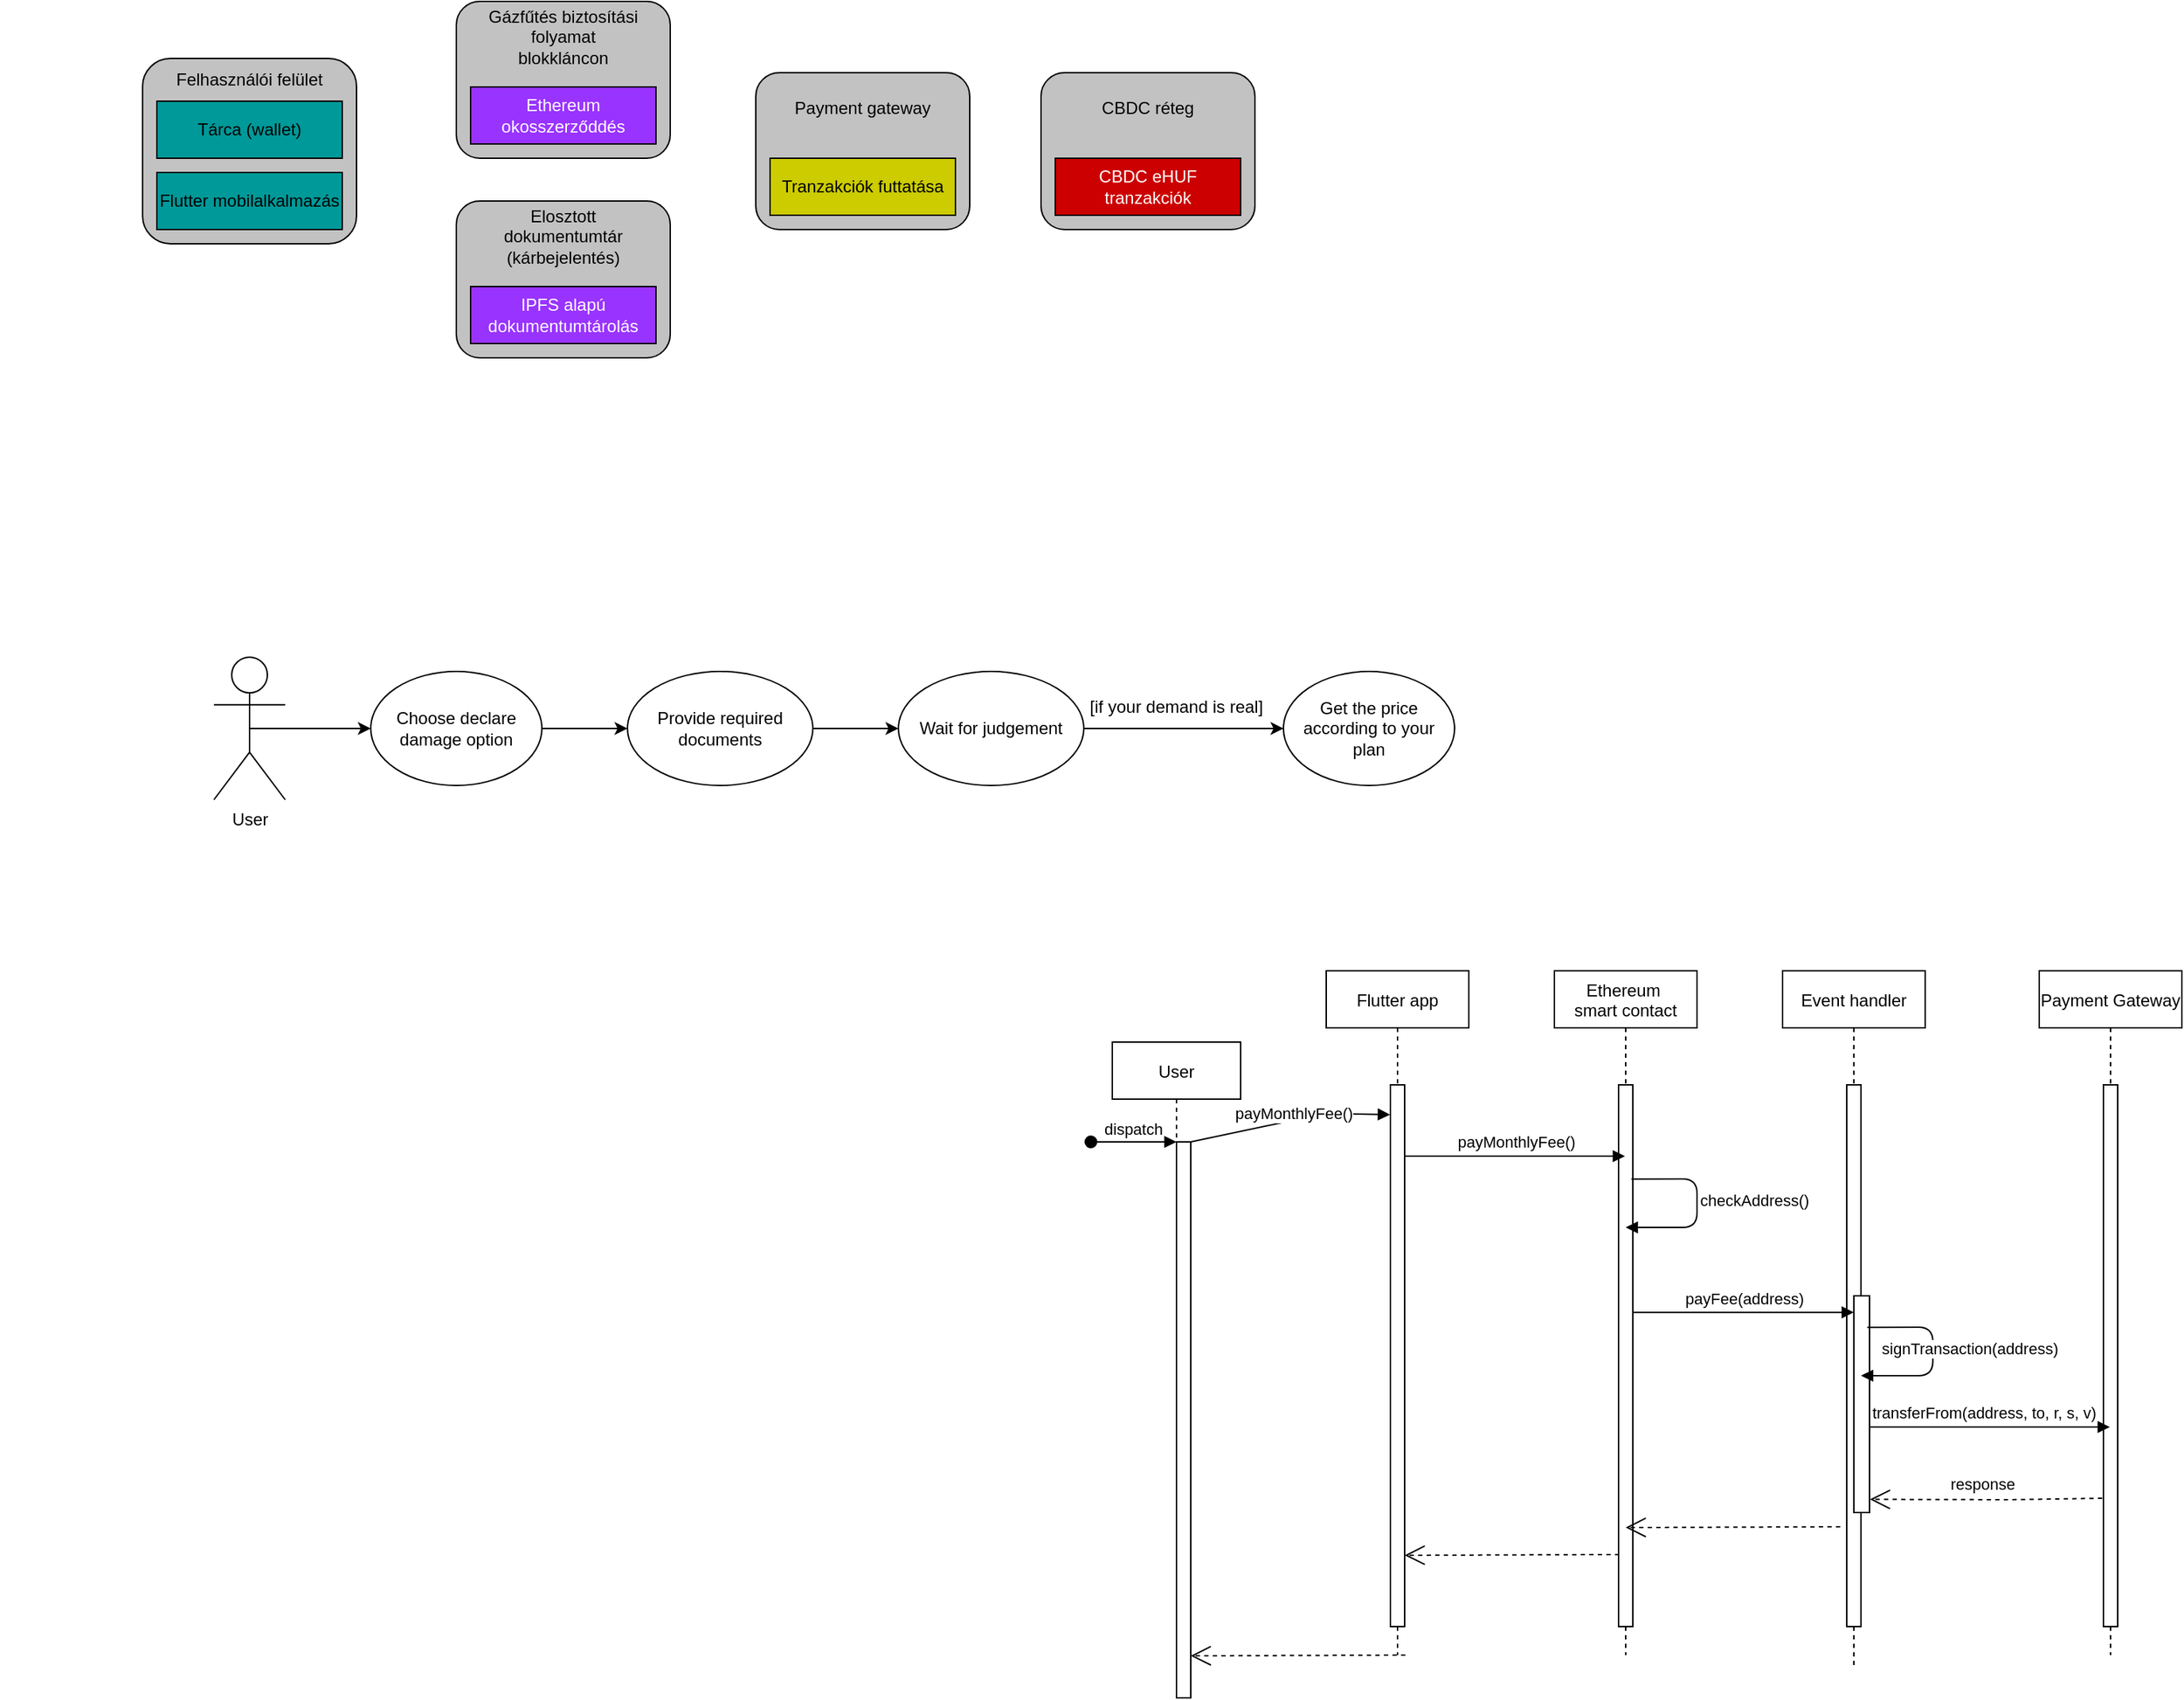 <mxfile version="20.4.2" type="device" pages="2"><diagram id="CR2xK3EklLU9KG3S-Wuw" name="1 oldal"><mxGraphModel dx="782" dy="698" grid="1" gridSize="10" guides="1" tooltips="1" connect="1" arrows="1" fold="1" page="1" pageScale="1" pageWidth="1100" pageHeight="850" math="0" shadow="0"><root><mxCell id="0"/><mxCell id="1" parent="0"/><mxCell id="Xk1378S_xpTkDYgmYf8W-1" value="&lt;div style=&quot;text-align: justify;&quot;&gt;&lt;br&gt;&lt;/div&gt;" style="rounded=1;whiteSpace=wrap;html=1;align=center;fillColor=#C2C2C2;" vertex="1" parent="1"><mxGeometry x="590" y="500" width="150" height="130" as="geometry"/></mxCell><mxCell id="Xk1378S_xpTkDYgmYf8W-2" value="Felhasználói felület" style="text;html=1;strokeColor=none;fillColor=none;align=center;verticalAlign=middle;whiteSpace=wrap;rounded=0;" vertex="1" parent="1"><mxGeometry x="610" y="500" width="110" height="30" as="geometry"/></mxCell><mxCell id="Xk1378S_xpTkDYgmYf8W-3" value="Tárca (wallet)" style="rounded=0;whiteSpace=wrap;html=1;fillColor=#009999;strokeColor=#000000;shadow=0;textColor=#000000;" vertex="1" parent="1"><mxGeometry x="600" y="530" width="130" height="40" as="geometry"/></mxCell><mxCell id="Xk1378S_xpTkDYgmYf8W-4" value="Flutter mobilalkalmazás" style="rounded=0;whiteSpace=wrap;html=1;fillColor=#009999;strokeColor=#000000;shadow=0;textColor=#000000;" vertex="1" parent="1"><mxGeometry x="600" y="580" width="130" height="40" as="geometry"/></mxCell><mxCell id="Xk1378S_xpTkDYgmYf8W-5" value="&lt;div style=&quot;text-align: justify;&quot;&gt;&lt;br&gt;&lt;/div&gt;" style="rounded=1;whiteSpace=wrap;html=1;align=center;fillColor=#C2C2C2;" vertex="1" parent="1"><mxGeometry x="810" y="460" width="150" height="110" as="geometry"/></mxCell><mxCell id="Xk1378S_xpTkDYgmYf8W-6" value="Gázfűtés biztosítási folyamat blokkláncon" style="text;html=1;strokeColor=none;fillColor=none;align=center;verticalAlign=middle;whiteSpace=wrap;rounded=0;" vertex="1" parent="1"><mxGeometry x="830" y="470" width="110" height="30" as="geometry"/></mxCell><mxCell id="Xk1378S_xpTkDYgmYf8W-7" value="&lt;font color=&quot;#ffffff&quot;&gt;Ethereum okosszerződdés&lt;/font&gt;" style="rounded=0;whiteSpace=wrap;html=1;fillColor=#9933FF;strokeColor=#000000;shadow=0;textColor=#000000;" vertex="1" parent="1"><mxGeometry x="820" y="520" width="130" height="40" as="geometry"/></mxCell><mxCell id="Xk1378S_xpTkDYgmYf8W-8" value="&lt;div style=&quot;text-align: justify;&quot;&gt;&lt;br&gt;&lt;/div&gt;" style="rounded=1;whiteSpace=wrap;html=1;align=center;fillColor=#C2C2C2;" vertex="1" parent="1"><mxGeometry x="1020" y="510" width="150" height="110" as="geometry"/></mxCell><mxCell id="Xk1378S_xpTkDYgmYf8W-9" value="Payment gateway" style="text;html=1;strokeColor=none;fillColor=none;align=center;verticalAlign=middle;whiteSpace=wrap;rounded=0;" vertex="1" parent="1"><mxGeometry x="1040" y="520" width="110" height="30" as="geometry"/></mxCell><mxCell id="Xk1378S_xpTkDYgmYf8W-10" value="Tranzakciók futtatása" style="rounded=0;whiteSpace=wrap;html=1;fillColor=#CCCC00;strokeColor=#000000;shadow=0;textColor=#000000;" vertex="1" parent="1"><mxGeometry x="1030" y="570" width="130" height="40" as="geometry"/></mxCell><mxCell id="Xk1378S_xpTkDYgmYf8W-11" value="&lt;div style=&quot;text-align: justify;&quot;&gt;&lt;br&gt;&lt;/div&gt;" style="rounded=1;whiteSpace=wrap;html=1;align=center;fillColor=#C2C2C2;" vertex="1" parent="1"><mxGeometry x="1220" y="510" width="150" height="110" as="geometry"/></mxCell><mxCell id="Xk1378S_xpTkDYgmYf8W-12" value="CBDC réteg" style="text;html=1;strokeColor=none;fillColor=none;align=center;verticalAlign=middle;whiteSpace=wrap;rounded=0;" vertex="1" parent="1"><mxGeometry x="1240" y="520" width="110" height="30" as="geometry"/></mxCell><mxCell id="Xk1378S_xpTkDYgmYf8W-13" value="&lt;font color=&quot;#ffffff&quot;&gt;CBDC eHUF tranzakciók&lt;/font&gt;" style="rounded=0;whiteSpace=wrap;html=1;fillColor=#CC0000;strokeColor=#000000;shadow=0;textColor=#000000;" vertex="1" parent="1"><mxGeometry x="1230" y="570" width="130" height="40" as="geometry"/></mxCell><mxCell id="Xk1378S_xpTkDYgmYf8W-14" value="Text" style="text;html=1;align=center;verticalAlign=middle;resizable=0;points=[];autosize=1;strokeColor=none;fillColor=none;fontColor=#FFFFFF;" vertex="1" parent="1"><mxGeometry x="490" y="750" width="40" height="20" as="geometry"/></mxCell><mxCell id="Xk1378S_xpTkDYgmYf8W-15" value="&lt;div style=&quot;text-align: justify;&quot;&gt;&lt;br&gt;&lt;/div&gt;" style="rounded=1;whiteSpace=wrap;html=1;align=center;fillColor=#C2C2C2;" vertex="1" parent="1"><mxGeometry x="810" y="600" width="150" height="110" as="geometry"/></mxCell><mxCell id="Xk1378S_xpTkDYgmYf8W-16" value="Elosztott dokumentumtár (kárbejelentés)" style="text;html=1;strokeColor=none;fillColor=none;align=center;verticalAlign=middle;whiteSpace=wrap;rounded=0;" vertex="1" parent="1"><mxGeometry x="830" y="610" width="110" height="30" as="geometry"/></mxCell><mxCell id="Xk1378S_xpTkDYgmYf8W-17" value="&lt;font color=&quot;#ffffff&quot;&gt;IPFS alapú dokumentumtárolás&lt;/font&gt;" style="rounded=0;whiteSpace=wrap;html=1;fillColor=#9933FF;strokeColor=#000000;shadow=0;textColor=#000000;" vertex="1" parent="1"><mxGeometry x="820" y="660" width="130" height="40" as="geometry"/></mxCell><mxCell id="Xk1378S_xpTkDYgmYf8W-70" value="User" style="shape=umlActor;verticalLabelPosition=bottom;verticalAlign=top;html=1;outlineConnect=0;" vertex="1" parent="1"><mxGeometry x="640" y="920" width="50" height="100" as="geometry"/></mxCell><mxCell id="Xk1378S_xpTkDYgmYf8W-71" value="" style="endArrow=classic;html=1;rounded=0;exitX=0.5;exitY=0.5;exitDx=0;exitDy=0;exitPerimeter=0;entryX=0;entryY=0.5;entryDx=0;entryDy=0;" edge="1" parent="1" source="Xk1378S_xpTkDYgmYf8W-70"><mxGeometry width="50" height="50" relative="1" as="geometry"><mxPoint x="690" y="1000" as="sourcePoint"/><mxPoint x="750" y="970" as="targetPoint"/></mxGeometry></mxCell><mxCell id="Xk1378S_xpTkDYgmYf8W-72" value="" style="edgeStyle=orthogonalEdgeStyle;rounded=0;orthogonalLoop=1;jettySize=auto;html=1;" edge="1" parent="1" source="Xk1378S_xpTkDYgmYf8W-73" target="Xk1378S_xpTkDYgmYf8W-75"><mxGeometry relative="1" as="geometry"/></mxCell><mxCell id="Xk1378S_xpTkDYgmYf8W-73" value="Choose declare damage option" style="ellipse;whiteSpace=wrap;html=1;" vertex="1" parent="1"><mxGeometry x="750" y="930" width="120" height="80" as="geometry"/></mxCell><mxCell id="Xk1378S_xpTkDYgmYf8W-74" value="" style="edgeStyle=orthogonalEdgeStyle;rounded=0;orthogonalLoop=1;jettySize=auto;html=1;" edge="1" parent="1" source="Xk1378S_xpTkDYgmYf8W-75" target="Xk1378S_xpTkDYgmYf8W-77"><mxGeometry relative="1" as="geometry"/></mxCell><mxCell id="Xk1378S_xpTkDYgmYf8W-75" value="Provide required documents" style="ellipse;whiteSpace=wrap;html=1;" vertex="1" parent="1"><mxGeometry x="930" y="930" width="130" height="80" as="geometry"/></mxCell><mxCell id="Xk1378S_xpTkDYgmYf8W-76" value="" style="edgeStyle=orthogonalEdgeStyle;rounded=0;orthogonalLoop=1;jettySize=auto;html=1;" edge="1" parent="1" source="Xk1378S_xpTkDYgmYf8W-77" target="Xk1378S_xpTkDYgmYf8W-78"><mxGeometry relative="1" as="geometry"/></mxCell><mxCell id="Xk1378S_xpTkDYgmYf8W-77" value="Wait for judgement" style="ellipse;whiteSpace=wrap;html=1;" vertex="1" parent="1"><mxGeometry x="1120" y="930" width="130" height="80" as="geometry"/></mxCell><mxCell id="Xk1378S_xpTkDYgmYf8W-78" value="Get the price according to your plan" style="ellipse;whiteSpace=wrap;html=1;" vertex="1" parent="1"><mxGeometry x="1390" y="930" width="120" height="80" as="geometry"/></mxCell><mxCell id="Xk1378S_xpTkDYgmYf8W-79" value="[if your demand is real]" style="text;html=1;strokeColor=none;fillColor=none;align=center;verticalAlign=middle;whiteSpace=wrap;rounded=0;" vertex="1" parent="1"><mxGeometry x="1250" y="940" width="130" height="30" as="geometry"/></mxCell><mxCell id="Xk1378S_xpTkDYgmYf8W-80" value="User" style="shape=umlLifeline;perimeter=lifelinePerimeter;container=1;collapsible=0;recursiveResize=0;rounded=0;shadow=0;strokeWidth=1;" vertex="1" parent="1"><mxGeometry x="1270" y="1190" width="90" height="430" as="geometry"/></mxCell><mxCell id="Xk1378S_xpTkDYgmYf8W-81" value="" style="points=[];perimeter=orthogonalPerimeter;rounded=0;shadow=0;strokeWidth=1;" vertex="1" parent="Xk1378S_xpTkDYgmYf8W-80"><mxGeometry x="45" y="70" width="10" height="390" as="geometry"/></mxCell><mxCell id="Xk1378S_xpTkDYgmYf8W-82" value="dispatch" style="verticalAlign=bottom;startArrow=oval;endArrow=block;startSize=8;shadow=0;strokeWidth=1;" edge="1" parent="Xk1378S_xpTkDYgmYf8W-80" target="Xk1378S_xpTkDYgmYf8W-81"><mxGeometry relative="1" as="geometry"><mxPoint x="-15" y="70" as="sourcePoint"/></mxGeometry></mxCell><mxCell id="Xk1378S_xpTkDYgmYf8W-83" value="" style="endArrow=open;endSize=12;dashed=1;html=1;rounded=0;exitX=0.043;exitY=0.867;exitDx=0;exitDy=0;exitPerimeter=0;entryX=0.9;entryY=0.79;entryDx=0;entryDy=0;entryPerimeter=0;" edge="1" parent="Xk1378S_xpTkDYgmYf8W-80"><mxGeometry x="-0.032" y="-10" width="160" relative="1" as="geometry"><mxPoint x="205.43" y="430.0" as="sourcePoint"/><mxPoint x="55" y="430.54" as="targetPoint"/><Array as="points"><mxPoint x="206.29" y="430.7"/></Array><mxPoint as="offset"/></mxGeometry></mxCell><mxCell id="Xk1378S_xpTkDYgmYf8W-84" value="Flutter app" style="shape=umlLifeline;perimeter=lifelinePerimeter;container=1;collapsible=0;recursiveResize=0;rounded=0;shadow=0;strokeWidth=1;" vertex="1" parent="1"><mxGeometry x="1420" y="1140" width="100" height="480" as="geometry"/></mxCell><mxCell id="Xk1378S_xpTkDYgmYf8W-85" value="" style="points=[];perimeter=orthogonalPerimeter;rounded=0;shadow=0;strokeWidth=1;" vertex="1" parent="Xk1378S_xpTkDYgmYf8W-84"><mxGeometry x="45" y="80" width="10" height="380" as="geometry"/></mxCell><mxCell id="Xk1378S_xpTkDYgmYf8W-86" value="" style="endArrow=open;endSize=12;dashed=1;html=1;rounded=0;exitX=0.043;exitY=0.867;exitDx=0;exitDy=0;exitPerimeter=0;entryX=0.9;entryY=0.79;entryDx=0;entryDy=0;entryPerimeter=0;" edge="1" parent="Xk1378S_xpTkDYgmYf8W-84" source="Xk1378S_xpTkDYgmYf8W-90"><mxGeometry x="-0.032" y="-10" width="160" relative="1" as="geometry"><mxPoint x="265.71" y="410.0" as="sourcePoint"/><mxPoint x="55" y="410.0" as="targetPoint"/><Array as="points"><mxPoint x="206.29" y="410.16"/></Array><mxPoint as="offset"/></mxGeometry></mxCell><mxCell id="Xk1378S_xpTkDYgmYf8W-87" value="" style="verticalAlign=bottom;endArrow=block;shadow=0;strokeWidth=1;entryX=-0.029;entryY=0.055;entryDx=0;entryDy=0;entryPerimeter=0;" edge="1" parent="1" source="Xk1378S_xpTkDYgmYf8W-81" target="Xk1378S_xpTkDYgmYf8W-85"><mxGeometry relative="1" as="geometry"><mxPoint x="1415" y="1220" as="sourcePoint"/><mxPoint x="1460" y="1240" as="targetPoint"/><Array as="points"><mxPoint x="1420" y="1240"/></Array></mxGeometry></mxCell><mxCell id="Xk1378S_xpTkDYgmYf8W-88" value="payMonthlyFee()" style="edgeLabel;html=1;align=center;verticalAlign=middle;resizable=0;points=[];" vertex="1" connectable="0" parent="Xk1378S_xpTkDYgmYf8W-87"><mxGeometry x="-0.283" relative="1" as="geometry"><mxPoint x="22" y="-10" as="offset"/></mxGeometry></mxCell><mxCell id="Xk1378S_xpTkDYgmYf8W-89" value="Ethereum &#10;smart contact" style="shape=umlLifeline;perimeter=lifelinePerimeter;container=1;collapsible=0;recursiveResize=0;rounded=0;shadow=0;strokeWidth=1;" vertex="1" parent="1"><mxGeometry x="1580" y="1140" width="100" height="480" as="geometry"/></mxCell><mxCell id="Xk1378S_xpTkDYgmYf8W-90" value="" style="points=[];perimeter=orthogonalPerimeter;rounded=0;shadow=0;strokeWidth=1;" vertex="1" parent="Xk1378S_xpTkDYgmYf8W-89"><mxGeometry x="45" y="80" width="10" height="380" as="geometry"/></mxCell><mxCell id="Xk1378S_xpTkDYgmYf8W-91" value="" style="verticalAlign=bottom;endArrow=block;shadow=0;strokeWidth=1;" edge="1" parent="Xk1378S_xpTkDYgmYf8W-89"><mxGeometry relative="1" as="geometry"><mxPoint x="-105" y="130" as="sourcePoint"/><mxPoint x="49.5" y="130" as="targetPoint"/><Array as="points"><mxPoint y="130"/></Array></mxGeometry></mxCell><mxCell id="Xk1378S_xpTkDYgmYf8W-92" value="payMonthlyFee()" style="edgeLabel;html=1;align=center;verticalAlign=middle;resizable=0;points=[];" vertex="1" connectable="0" parent="Xk1378S_xpTkDYgmYf8W-91"><mxGeometry x="-0.283" relative="1" as="geometry"><mxPoint x="22" y="-10" as="offset"/></mxGeometry></mxCell><mxCell id="Xk1378S_xpTkDYgmYf8W-93" value="" style="verticalAlign=bottom;endArrow=block;shadow=0;strokeWidth=1;exitX=0.9;exitY=0.174;exitDx=0;exitDy=0;exitPerimeter=0;" edge="1" parent="Xk1378S_xpTkDYgmYf8W-89" source="Xk1378S_xpTkDYgmYf8W-90" target="Xk1378S_xpTkDYgmYf8W-89"><mxGeometry relative="1" as="geometry"><mxPoint x="60" y="146" as="sourcePoint"/><mxPoint x="204.5" y="190" as="targetPoint"/><Array as="points"><mxPoint x="100" y="146"/><mxPoint x="100" y="180"/></Array></mxGeometry></mxCell><mxCell id="Xk1378S_xpTkDYgmYf8W-94" value="checkAddress()" style="edgeLabel;html=1;align=center;verticalAlign=middle;resizable=0;points=[];" vertex="1" connectable="0" parent="Xk1378S_xpTkDYgmYf8W-93"><mxGeometry x="-0.283" relative="1" as="geometry"><mxPoint x="40" y="14" as="offset"/></mxGeometry></mxCell><mxCell id="Xk1378S_xpTkDYgmYf8W-95" value="Payment Gateway" style="shape=umlLifeline;perimeter=lifelinePerimeter;container=1;collapsible=0;recursiveResize=0;rounded=0;shadow=0;strokeWidth=1;size=40;" vertex="1" parent="1"><mxGeometry x="1920" y="1140" width="100" height="480" as="geometry"/></mxCell><mxCell id="Xk1378S_xpTkDYgmYf8W-96" value="" style="points=[];perimeter=orthogonalPerimeter;rounded=0;shadow=0;strokeWidth=1;" vertex="1" parent="Xk1378S_xpTkDYgmYf8W-95"><mxGeometry x="45" y="80" width="10" height="380" as="geometry"/></mxCell><mxCell id="Xk1378S_xpTkDYgmYf8W-97" value="Event handler" style="shape=umlLifeline;perimeter=lifelinePerimeter;container=1;collapsible=0;recursiveResize=0;rounded=0;shadow=0;strokeWidth=1;" vertex="1" parent="1"><mxGeometry x="1740" y="1140" width="100" height="490" as="geometry"/></mxCell><mxCell id="Xk1378S_xpTkDYgmYf8W-98" value="" style="points=[];perimeter=orthogonalPerimeter;rounded=0;shadow=0;strokeWidth=1;" vertex="1" parent="Xk1378S_xpTkDYgmYf8W-97"><mxGeometry x="45" y="80" width="10" height="380" as="geometry"/></mxCell><mxCell id="Xk1378S_xpTkDYgmYf8W-99" value="" style="points=[];perimeter=orthogonalPerimeter;rounded=0;shadow=0;strokeWidth=1;" vertex="1" parent="Xk1378S_xpTkDYgmYf8W-97"><mxGeometry x="50" y="228" width="11" height="152" as="geometry"/></mxCell><mxCell id="Xk1378S_xpTkDYgmYf8W-100" value="" style="verticalAlign=bottom;endArrow=block;shadow=0;strokeWidth=1;exitX=0.9;exitY=0.174;exitDx=0;exitDy=0;exitPerimeter=0;" edge="1" parent="Xk1378S_xpTkDYgmYf8W-97"><mxGeometry relative="1" as="geometry"><mxPoint x="59.37" y="250.12" as="sourcePoint"/><mxPoint x="55.0" y="284" as="targetPoint"/><Array as="points"><mxPoint x="105.37" y="250"/><mxPoint x="105.37" y="284"/></Array></mxGeometry></mxCell><mxCell id="Xk1378S_xpTkDYgmYf8W-101" value="signTransaction(address)" style="edgeLabel;html=1;align=center;verticalAlign=middle;resizable=0;points=[];" vertex="1" connectable="0" parent="Xk1378S_xpTkDYgmYf8W-100"><mxGeometry x="-0.283" relative="1" as="geometry"><mxPoint x="25" y="14" as="offset"/></mxGeometry></mxCell><mxCell id="Xk1378S_xpTkDYgmYf8W-102" value="" style="endArrow=open;endSize=12;dashed=1;html=1;rounded=0;exitX=0.043;exitY=0.867;exitDx=0;exitDy=0;exitPerimeter=0;entryX=1.024;entryY=0.647;entryDx=0;entryDy=0;entryPerimeter=0;" edge="1" parent="Xk1378S_xpTkDYgmYf8W-97"><mxGeometry x="-0.032" y="-10" width="160" relative="1" as="geometry"><mxPoint x="224.14" y="370.0" as="sourcePoint"/><mxPoint x="61.264" y="370.754" as="targetPoint"/><Array as="points"><mxPoint x="225" y="370.7"/><mxPoint x="160" y="371"/></Array><mxPoint as="offset"/></mxGeometry></mxCell><mxCell id="Xk1378S_xpTkDYgmYf8W-103" value="response" style="edgeLabel;html=1;align=center;verticalAlign=middle;resizable=0;points=[];" vertex="1" connectable="0" parent="Xk1378S_xpTkDYgmYf8W-102"><mxGeometry x="0.515" relative="1" as="geometry"><mxPoint x="39" y="-11" as="offset"/></mxGeometry></mxCell><mxCell id="Xk1378S_xpTkDYgmYf8W-104" value="" style="verticalAlign=bottom;endArrow=block;shadow=0;strokeWidth=1;" edge="1" parent="1"><mxGeometry relative="1" as="geometry"><mxPoint x="1635" y="1379.57" as="sourcePoint"/><mxPoint x="1790" y="1379.57" as="targetPoint"/><Array as="points"><mxPoint x="1740" y="1379.57"/></Array></mxGeometry></mxCell><mxCell id="Xk1378S_xpTkDYgmYf8W-105" value="payFee(address)" style="edgeLabel;html=1;align=center;verticalAlign=middle;resizable=0;points=[];" vertex="1" connectable="0" parent="Xk1378S_xpTkDYgmYf8W-104"><mxGeometry x="-0.283" relative="1" as="geometry"><mxPoint x="22" y="-10" as="offset"/></mxGeometry></mxCell><mxCell id="Xk1378S_xpTkDYgmYf8W-106" value="" style="verticalAlign=bottom;endArrow=block;shadow=0;strokeWidth=1;" edge="1" parent="1" target="Xk1378S_xpTkDYgmYf8W-95"><mxGeometry relative="1" as="geometry"><mxPoint x="1801" y="1460" as="sourcePoint"/><mxPoint x="1950" y="1460" as="targetPoint"/><Array as="points"><mxPoint x="1906" y="1460"/></Array></mxGeometry></mxCell><mxCell id="Xk1378S_xpTkDYgmYf8W-107" value="transferFrom(address, to, r, s, v)" style="edgeLabel;html=1;align=center;verticalAlign=middle;resizable=0;points=[];" vertex="1" connectable="0" parent="Xk1378S_xpTkDYgmYf8W-106"><mxGeometry x="-0.283" relative="1" as="geometry"><mxPoint x="19" y="-10" as="offset"/></mxGeometry></mxCell><mxCell id="Xk1378S_xpTkDYgmYf8W-108" value="" style="endArrow=open;endSize=12;dashed=1;html=1;rounded=0;exitX=0.043;exitY=0.867;exitDx=0;exitDy=0;exitPerimeter=0;entryX=0.9;entryY=0.79;entryDx=0;entryDy=0;entryPerimeter=0;" edge="1" parent="1"><mxGeometry x="-0.032" y="-10" width="160" relative="1" as="geometry"><mxPoint x="1780.43" y="1530" as="sourcePoint"/><mxPoint x="1630" y="1530.54" as="targetPoint"/><Array as="points"><mxPoint x="1781.29" y="1530.7"/></Array><mxPoint as="offset"/></mxGeometry></mxCell></root></mxGraphModel></diagram><diagram id="TcxoJsyqmTAJGgGczY1l" name="2 oldal"><mxGraphModel dx="1094" dy="580" grid="1" gridSize="10" guides="1" tooltips="1" connect="1" arrows="1" fold="1" page="1" pageScale="1" pageWidth="1100" pageHeight="850" math="0" shadow="0"><root><mxCell id="0"/><mxCell id="1" parent="0"/><mxCell id="yHN86OrvLemL5gaWnwTF-1" value="User" style="shape=umlActor;verticalLabelPosition=bottom;verticalAlign=top;html=1;outlineConnect=0;" vertex="1" parent="1"><mxGeometry x="80" y="260" width="40" height="70" as="geometry"/></mxCell><mxCell id="yHN86OrvLemL5gaWnwTF-2" value="Take out insurance" style="ellipse;whiteSpace=wrap;html=1;" vertex="1" parent="1"><mxGeometry x="170" y="190" width="120" height="50" as="geometry"/></mxCell><mxCell id="yHN86OrvLemL5gaWnwTF-3" value="Declare of damage" style="ellipse;whiteSpace=wrap;html=1;" vertex="1" parent="1"><mxGeometry x="180" y="270" width="120" height="50" as="geometry"/></mxCell><mxCell id="yHN86OrvLemL5gaWnwTF-5" value="Change plan" style="ellipse;whiteSpace=wrap;html=1;" vertex="1" parent="1"><mxGeometry x="170" y="350" width="120" height="50" as="geometry"/></mxCell><mxCell id="yHN86OrvLemL5gaWnwTF-6" value="&amp;lt;&amp;lt;include&amp;gt;&amp;gt;" style="html=1;verticalAlign=bottom;endArrow=open;dashed=1;endSize=8;rounded=0;exitX=0.5;exitY=0;exitDx=0;exitDy=0;entryX=0;entryY=1;entryDx=0;entryDy=0;" edge="1" parent="1" source="yHN86OrvLemL5gaWnwTF-2" target="yHN86OrvLemL5gaWnwTF-7"><mxGeometry x="-0.108" y="-8" relative="1" as="geometry"><mxPoint x="440" y="390" as="sourcePoint"/><mxPoint x="320" y="150" as="targetPoint"/><mxPoint as="offset"/></mxGeometry></mxCell><mxCell id="yHN86OrvLemL5gaWnwTF-7" value="Choose plan" style="ellipse;whiteSpace=wrap;html=1;" vertex="1" parent="1"><mxGeometry x="270" y="110" width="120" height="50" as="geometry"/></mxCell><mxCell id="yHN86OrvLemL5gaWnwTF-8" value="" style="endArrow=none;html=1;rounded=0;exitX=0.1;exitY=0.82;exitDx=0;exitDy=0;exitPerimeter=0;" edge="1" parent="1" source="yHN86OrvLemL5gaWnwTF-2" target="yHN86OrvLemL5gaWnwTF-1"><mxGeometry width="50" height="50" relative="1" as="geometry"><mxPoint x="380" y="410" as="sourcePoint"/><mxPoint x="430" y="360" as="targetPoint"/></mxGeometry></mxCell><mxCell id="yHN86OrvLemL5gaWnwTF-9" value="" style="endArrow=none;html=1;rounded=0;exitX=0;exitY=0.5;exitDx=0;exitDy=0;" edge="1" parent="1" source="yHN86OrvLemL5gaWnwTF-3"><mxGeometry width="50" height="50" relative="1" as="geometry"><mxPoint x="180" y="225" as="sourcePoint"/><mxPoint x="120" y="295" as="targetPoint"/></mxGeometry></mxCell><mxCell id="yHN86OrvLemL5gaWnwTF-10" value="" style="endArrow=none;html=1;rounded=0;exitX=0;exitY=0;exitDx=0;exitDy=0;" edge="1" parent="1" source="yHN86OrvLemL5gaWnwTF-5" target="yHN86OrvLemL5gaWnwTF-1"><mxGeometry width="50" height="50" relative="1" as="geometry"><mxPoint x="190" y="235" as="sourcePoint"/><mxPoint x="140" y="303.333" as="targetPoint"/></mxGeometry></mxCell><mxCell id="yHN86OrvLemL5gaWnwTF-11" value="Insurance &lt;br&gt;company" style="shape=umlActor;verticalLabelPosition=bottom;verticalAlign=top;html=1;outlineConnect=0;" vertex="1" parent="1"><mxGeometry x="580" y="260" width="40" height="70" as="geometry"/></mxCell><mxCell id="yHN86OrvLemL5gaWnwTF-13" value="Review damage report" style="ellipse;whiteSpace=wrap;html=1;" vertex="1" parent="1"><mxGeometry x="400" y="270" width="120" height="50" as="geometry"/></mxCell><mxCell id="yHN86OrvLemL5gaWnwTF-14" value="" style="endArrow=none;html=1;rounded=0;exitX=1;exitY=0.5;exitDx=0;exitDy=0;" edge="1" parent="1" source="yHN86OrvLemL5gaWnwTF-13" target="yHN86OrvLemL5gaWnwTF-11"><mxGeometry width="50" height="50" relative="1" as="geometry"><mxPoint x="380" y="400" as="sourcePoint"/><mxPoint x="430" y="350" as="targetPoint"/></mxGeometry></mxCell><mxCell id="yHN86OrvLemL5gaWnwTF-16" value="Pay compensation" style="ellipse;whiteSpace=wrap;html=1;" vertex="1" parent="1"><mxGeometry x="420" y="350" width="120" height="50" as="geometry"/></mxCell><mxCell id="yHN86OrvLemL5gaWnwTF-17" value="" style="endArrow=none;html=1;rounded=0;exitX=1;exitY=0;exitDx=0;exitDy=0;" edge="1" parent="1" source="yHN86OrvLemL5gaWnwTF-16" target="yHN86OrvLemL5gaWnwTF-11"><mxGeometry width="50" height="50" relative="1" as="geometry"><mxPoint x="380" y="410" as="sourcePoint"/><mxPoint x="430" y="360" as="targetPoint"/></mxGeometry></mxCell><mxCell id="yHN86OrvLemL5gaWnwTF-18" value="Suspend user's insurance" style="ellipse;whiteSpace=wrap;html=1;" vertex="1" parent="1"><mxGeometry x="420" y="190" width="120" height="50" as="geometry"/></mxCell><mxCell id="yHN86OrvLemL5gaWnwTF-19" value="" style="endArrow=none;html=1;rounded=0;exitX=1;exitY=1;exitDx=0;exitDy=0;" edge="1" parent="1" source="yHN86OrvLemL5gaWnwTF-18"><mxGeometry width="50" height="50" relative="1" as="geometry"><mxPoint x="380" y="410" as="sourcePoint"/><mxPoint x="580" y="280" as="targetPoint"/></mxGeometry></mxCell><mxCell id="yHN86OrvLemL5gaWnwTF-20" value="Reactivate user's insurance" style="ellipse;whiteSpace=wrap;html=1;" vertex="1" parent="1"><mxGeometry x="490" y="110" width="120" height="50" as="geometry"/></mxCell><mxCell id="yHN86OrvLemL5gaWnwTF-21" value="" style="endArrow=none;html=1;rounded=0;entryX=0.5;entryY=1;entryDx=0;entryDy=0;" edge="1" parent="1" source="yHN86OrvLemL5gaWnwTF-11" target="yHN86OrvLemL5gaWnwTF-20"><mxGeometry width="50" height="50" relative="1" as="geometry"><mxPoint x="580" y="250" as="sourcePoint"/><mxPoint x="430" y="350" as="targetPoint"/></mxGeometry></mxCell><mxCell id="VwhjnMNpmXUFDi8VCnL8-1" value="Revise damage" style="ellipse;whiteSpace=wrap;html=1;" vertex="1" parent="1"><mxGeometry x="140" y="425" width="120" height="50" as="geometry"/></mxCell><mxCell id="VwhjnMNpmXUFDi8VCnL8-2" value="" style="endArrow=none;html=1;rounded=0;exitX=0.351;exitY=0.023;exitDx=0;exitDy=0;exitPerimeter=0;" edge="1" parent="1" source="VwhjnMNpmXUFDi8VCnL8-1"><mxGeometry width="50" height="50" relative="1" as="geometry"><mxPoint x="500" y="330" as="sourcePoint"/><mxPoint x="120" y="340" as="targetPoint"/></mxGeometry></mxCell></root></mxGraphModel></diagram></mxfile>